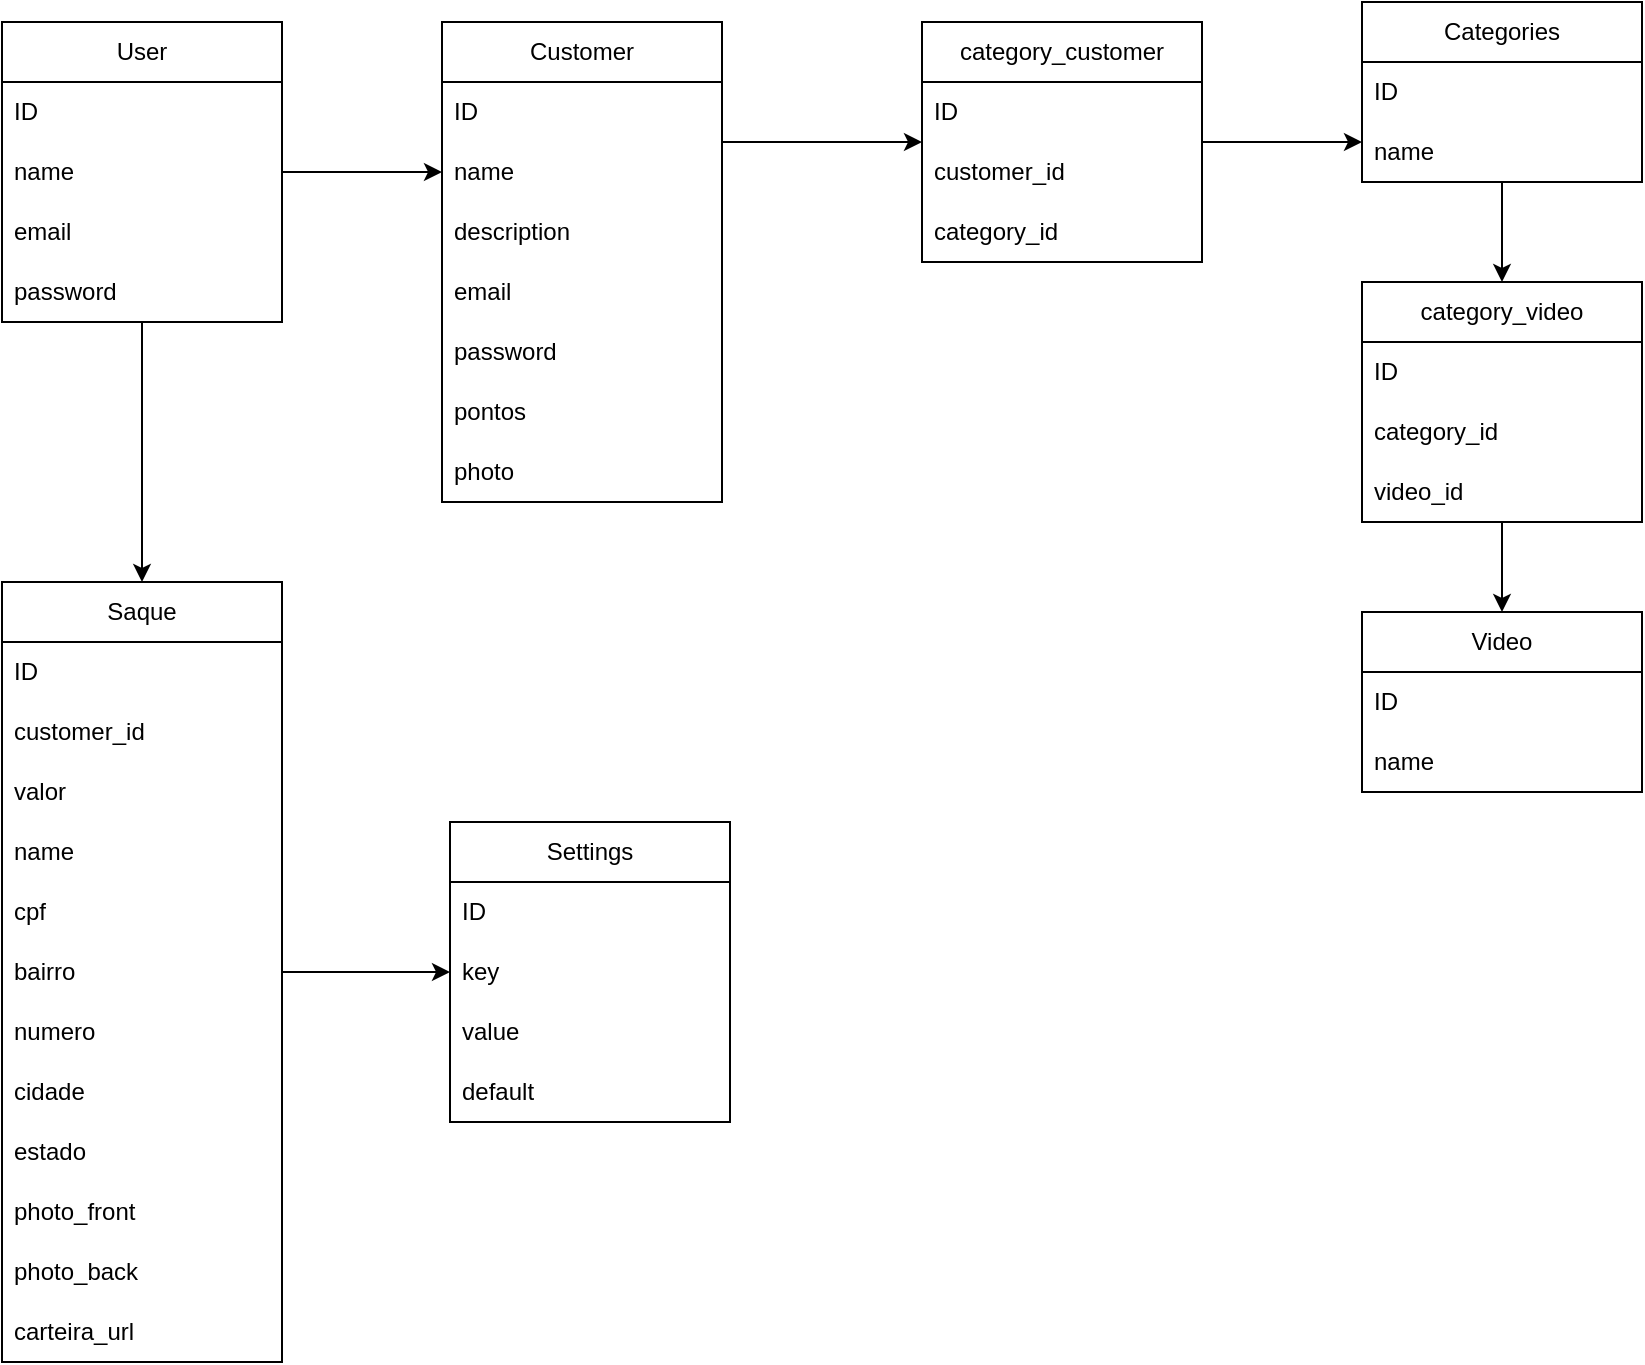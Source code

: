 <mxfile version="20.7.4" type="github">
  <diagram id="3THF8AHF86KwOt_dSBht" name="Página-1">
    <mxGraphModel dx="880" dy="447" grid="1" gridSize="10" guides="1" tooltips="1" connect="1" arrows="1" fold="1" page="1" pageScale="1" pageWidth="827" pageHeight="1169" math="0" shadow="0">
      <root>
        <mxCell id="0" />
        <mxCell id="1" parent="0" />
        <mxCell id="ilpA27uDQMiAP0xbMDra-12" value="" style="edgeStyle=orthogonalEdgeStyle;rounded=0;orthogonalLoop=1;jettySize=auto;html=1;" edge="1" parent="1" source="ilpA27uDQMiAP0xbMDra-2" target="ilpA27uDQMiAP0xbMDra-7">
          <mxGeometry relative="1" as="geometry">
            <Array as="points">
              <mxPoint x="260" y="155" />
              <mxPoint x="260" y="155" />
            </Array>
          </mxGeometry>
        </mxCell>
        <mxCell id="ilpA27uDQMiAP0xbMDra-28" value="" style="edgeStyle=orthogonalEdgeStyle;rounded=0;orthogonalLoop=1;jettySize=auto;html=1;" edge="1" parent="1" source="ilpA27uDQMiAP0xbMDra-2" target="ilpA27uDQMiAP0xbMDra-23">
          <mxGeometry relative="1" as="geometry" />
        </mxCell>
        <mxCell id="ilpA27uDQMiAP0xbMDra-2" value="User" style="swimlane;fontStyle=0;childLayout=stackLayout;horizontal=1;startSize=30;horizontalStack=0;resizeParent=1;resizeParentMax=0;resizeLast=0;collapsible=1;marginBottom=0;whiteSpace=wrap;html=1;" vertex="1" parent="1">
          <mxGeometry x="50" y="80" width="140" height="150" as="geometry" />
        </mxCell>
        <mxCell id="ilpA27uDQMiAP0xbMDra-3" value="ID" style="text;strokeColor=none;fillColor=none;align=left;verticalAlign=middle;spacingLeft=4;spacingRight=4;overflow=hidden;points=[[0,0.5],[1,0.5]];portConstraint=eastwest;rotatable=0;whiteSpace=wrap;html=1;" vertex="1" parent="ilpA27uDQMiAP0xbMDra-2">
          <mxGeometry y="30" width="140" height="30" as="geometry" />
        </mxCell>
        <mxCell id="ilpA27uDQMiAP0xbMDra-6" value="name" style="text;strokeColor=none;fillColor=none;align=left;verticalAlign=middle;spacingLeft=4;spacingRight=4;overflow=hidden;points=[[0,0.5],[1,0.5]];portConstraint=eastwest;rotatable=0;whiteSpace=wrap;html=1;" vertex="1" parent="ilpA27uDQMiAP0xbMDra-2">
          <mxGeometry y="60" width="140" height="30" as="geometry" />
        </mxCell>
        <mxCell id="ilpA27uDQMiAP0xbMDra-4" value="email" style="text;strokeColor=none;fillColor=none;align=left;verticalAlign=middle;spacingLeft=4;spacingRight=4;overflow=hidden;points=[[0,0.5],[1,0.5]];portConstraint=eastwest;rotatable=0;whiteSpace=wrap;html=1;" vertex="1" parent="ilpA27uDQMiAP0xbMDra-2">
          <mxGeometry y="90" width="140" height="30" as="geometry" />
        </mxCell>
        <mxCell id="ilpA27uDQMiAP0xbMDra-5" value="password" style="text;strokeColor=none;fillColor=none;align=left;verticalAlign=middle;spacingLeft=4;spacingRight=4;overflow=hidden;points=[[0,0.5],[1,0.5]];portConstraint=eastwest;rotatable=0;whiteSpace=wrap;html=1;" vertex="1" parent="ilpA27uDQMiAP0xbMDra-2">
          <mxGeometry y="120" width="140" height="30" as="geometry" />
        </mxCell>
        <mxCell id="ilpA27uDQMiAP0xbMDra-58" value="" style="edgeStyle=orthogonalEdgeStyle;rounded=0;orthogonalLoop=1;jettySize=auto;html=1;" edge="1" parent="1" source="ilpA27uDQMiAP0xbMDra-7" target="ilpA27uDQMiAP0xbMDra-52">
          <mxGeometry relative="1" as="geometry">
            <Array as="points">
              <mxPoint x="440" y="140" />
              <mxPoint x="440" y="140" />
            </Array>
          </mxGeometry>
        </mxCell>
        <mxCell id="ilpA27uDQMiAP0xbMDra-7" value="Customer" style="swimlane;fontStyle=0;childLayout=stackLayout;horizontal=1;startSize=30;horizontalStack=0;resizeParent=1;resizeParentMax=0;resizeLast=0;collapsible=1;marginBottom=0;whiteSpace=wrap;html=1;" vertex="1" parent="1">
          <mxGeometry x="270" y="80" width="140" height="240" as="geometry" />
        </mxCell>
        <mxCell id="ilpA27uDQMiAP0xbMDra-8" value="ID" style="text;strokeColor=none;fillColor=none;align=left;verticalAlign=middle;spacingLeft=4;spacingRight=4;overflow=hidden;points=[[0,0.5],[1,0.5]];portConstraint=eastwest;rotatable=0;whiteSpace=wrap;html=1;" vertex="1" parent="ilpA27uDQMiAP0xbMDra-7">
          <mxGeometry y="30" width="140" height="30" as="geometry" />
        </mxCell>
        <mxCell id="ilpA27uDQMiAP0xbMDra-9" value="name" style="text;strokeColor=none;fillColor=none;align=left;verticalAlign=middle;spacingLeft=4;spacingRight=4;overflow=hidden;points=[[0,0.5],[1,0.5]];portConstraint=eastwest;rotatable=0;whiteSpace=wrap;html=1;" vertex="1" parent="ilpA27uDQMiAP0xbMDra-7">
          <mxGeometry y="60" width="140" height="30" as="geometry" />
        </mxCell>
        <mxCell id="ilpA27uDQMiAP0xbMDra-73" value="description" style="text;strokeColor=none;fillColor=none;align=left;verticalAlign=middle;spacingLeft=4;spacingRight=4;overflow=hidden;points=[[0,0.5],[1,0.5]];portConstraint=eastwest;rotatable=0;whiteSpace=wrap;html=1;" vertex="1" parent="ilpA27uDQMiAP0xbMDra-7">
          <mxGeometry y="90" width="140" height="30" as="geometry" />
        </mxCell>
        <mxCell id="ilpA27uDQMiAP0xbMDra-27" value="email" style="text;strokeColor=none;fillColor=none;align=left;verticalAlign=middle;spacingLeft=4;spacingRight=4;overflow=hidden;points=[[0,0.5],[1,0.5]];portConstraint=eastwest;rotatable=0;whiteSpace=wrap;html=1;" vertex="1" parent="ilpA27uDQMiAP0xbMDra-7">
          <mxGeometry y="120" width="140" height="30" as="geometry" />
        </mxCell>
        <mxCell id="ilpA27uDQMiAP0xbMDra-36" value="password" style="text;strokeColor=none;fillColor=none;align=left;verticalAlign=middle;spacingLeft=4;spacingRight=4;overflow=hidden;points=[[0,0.5],[1,0.5]];portConstraint=eastwest;rotatable=0;whiteSpace=wrap;html=1;" vertex="1" parent="ilpA27uDQMiAP0xbMDra-7">
          <mxGeometry y="150" width="140" height="30" as="geometry" />
        </mxCell>
        <mxCell id="ilpA27uDQMiAP0xbMDra-37" value="pontos" style="text;strokeColor=none;fillColor=none;align=left;verticalAlign=middle;spacingLeft=4;spacingRight=4;overflow=hidden;points=[[0,0.5],[1,0.5]];portConstraint=eastwest;rotatable=0;whiteSpace=wrap;html=1;" vertex="1" parent="ilpA27uDQMiAP0xbMDra-7">
          <mxGeometry y="180" width="140" height="30" as="geometry" />
        </mxCell>
        <mxCell id="ilpA27uDQMiAP0xbMDra-72" value="photo" style="text;strokeColor=none;fillColor=none;align=left;verticalAlign=middle;spacingLeft=4;spacingRight=4;overflow=hidden;points=[[0,0.5],[1,0.5]];portConstraint=eastwest;rotatable=0;whiteSpace=wrap;html=1;" vertex="1" parent="ilpA27uDQMiAP0xbMDra-7">
          <mxGeometry y="210" width="140" height="30" as="geometry" />
        </mxCell>
        <mxCell id="ilpA27uDQMiAP0xbMDra-21" value="" style="edgeStyle=orthogonalEdgeStyle;rounded=0;orthogonalLoop=1;jettySize=auto;html=1;" edge="1" parent="1" source="ilpA27uDQMiAP0xbMDra-14" target="ilpA27uDQMiAP0xbMDra-18">
          <mxGeometry relative="1" as="geometry" />
        </mxCell>
        <mxCell id="ilpA27uDQMiAP0xbMDra-14" value="Categories" style="swimlane;fontStyle=0;childLayout=stackLayout;horizontal=1;startSize=30;horizontalStack=0;resizeParent=1;resizeParentMax=0;resizeLast=0;collapsible=1;marginBottom=0;whiteSpace=wrap;html=1;" vertex="1" parent="1">
          <mxGeometry x="730" y="70" width="140" height="90" as="geometry" />
        </mxCell>
        <mxCell id="ilpA27uDQMiAP0xbMDra-15" value="ID" style="text;strokeColor=none;fillColor=none;align=left;verticalAlign=middle;spacingLeft=4;spacingRight=4;overflow=hidden;points=[[0,0.5],[1,0.5]];portConstraint=eastwest;rotatable=0;whiteSpace=wrap;html=1;" vertex="1" parent="ilpA27uDQMiAP0xbMDra-14">
          <mxGeometry y="30" width="140" height="30" as="geometry" />
        </mxCell>
        <mxCell id="ilpA27uDQMiAP0xbMDra-16" value="name" style="text;strokeColor=none;fillColor=none;align=left;verticalAlign=middle;spacingLeft=4;spacingRight=4;overflow=hidden;points=[[0,0.5],[1,0.5]];portConstraint=eastwest;rotatable=0;whiteSpace=wrap;html=1;" vertex="1" parent="ilpA27uDQMiAP0xbMDra-14">
          <mxGeometry y="60" width="140" height="30" as="geometry" />
        </mxCell>
        <mxCell id="ilpA27uDQMiAP0xbMDra-50" value="" style="edgeStyle=orthogonalEdgeStyle;rounded=0;orthogonalLoop=1;jettySize=auto;html=1;" edge="1" parent="1" source="ilpA27uDQMiAP0xbMDra-18" target="ilpA27uDQMiAP0xbMDra-47">
          <mxGeometry relative="1" as="geometry" />
        </mxCell>
        <mxCell id="ilpA27uDQMiAP0xbMDra-18" value="category_video" style="swimlane;fontStyle=0;childLayout=stackLayout;horizontal=1;startSize=30;horizontalStack=0;resizeParent=1;resizeParentMax=0;resizeLast=0;collapsible=1;marginBottom=0;whiteSpace=wrap;html=1;" vertex="1" parent="1">
          <mxGeometry x="730" y="210" width="140" height="120" as="geometry" />
        </mxCell>
        <mxCell id="ilpA27uDQMiAP0xbMDra-19" value="ID" style="text;strokeColor=none;fillColor=none;align=left;verticalAlign=middle;spacingLeft=4;spacingRight=4;overflow=hidden;points=[[0,0.5],[1,0.5]];portConstraint=eastwest;rotatable=0;whiteSpace=wrap;html=1;" vertex="1" parent="ilpA27uDQMiAP0xbMDra-18">
          <mxGeometry y="30" width="140" height="30" as="geometry" />
        </mxCell>
        <mxCell id="ilpA27uDQMiAP0xbMDra-20" value="category_id" style="text;strokeColor=none;fillColor=none;align=left;verticalAlign=middle;spacingLeft=4;spacingRight=4;overflow=hidden;points=[[0,0.5],[1,0.5]];portConstraint=eastwest;rotatable=0;whiteSpace=wrap;html=1;" vertex="1" parent="ilpA27uDQMiAP0xbMDra-18">
          <mxGeometry y="60" width="140" height="30" as="geometry" />
        </mxCell>
        <mxCell id="ilpA27uDQMiAP0xbMDra-51" value="video_id" style="text;strokeColor=none;fillColor=none;align=left;verticalAlign=middle;spacingLeft=4;spacingRight=4;overflow=hidden;points=[[0,0.5],[1,0.5]];portConstraint=eastwest;rotatable=0;whiteSpace=wrap;html=1;" vertex="1" parent="ilpA27uDQMiAP0xbMDra-18">
          <mxGeometry y="90" width="140" height="30" as="geometry" />
        </mxCell>
        <mxCell id="ilpA27uDQMiAP0xbMDra-43" value="" style="edgeStyle=orthogonalEdgeStyle;rounded=0;orthogonalLoop=1;jettySize=auto;html=1;" edge="1" parent="1" source="ilpA27uDQMiAP0xbMDra-23" target="ilpA27uDQMiAP0xbMDra-39">
          <mxGeometry relative="1" as="geometry" />
        </mxCell>
        <mxCell id="ilpA27uDQMiAP0xbMDra-23" value="Saque" style="swimlane;fontStyle=0;childLayout=stackLayout;horizontal=1;startSize=30;horizontalStack=0;resizeParent=1;resizeParentMax=0;resizeLast=0;collapsible=1;marginBottom=0;whiteSpace=wrap;html=1;" vertex="1" parent="1">
          <mxGeometry x="50" y="360" width="140" height="390" as="geometry" />
        </mxCell>
        <mxCell id="ilpA27uDQMiAP0xbMDra-24" value="ID" style="text;strokeColor=none;fillColor=none;align=left;verticalAlign=middle;spacingLeft=4;spacingRight=4;overflow=hidden;points=[[0,0.5],[1,0.5]];portConstraint=eastwest;rotatable=0;whiteSpace=wrap;html=1;" vertex="1" parent="ilpA27uDQMiAP0xbMDra-23">
          <mxGeometry y="30" width="140" height="30" as="geometry" />
        </mxCell>
        <mxCell id="ilpA27uDQMiAP0xbMDra-25" value="customer_id" style="text;strokeColor=none;fillColor=none;align=left;verticalAlign=middle;spacingLeft=4;spacingRight=4;overflow=hidden;points=[[0,0.5],[1,0.5]];portConstraint=eastwest;rotatable=0;whiteSpace=wrap;html=1;" vertex="1" parent="ilpA27uDQMiAP0xbMDra-23">
          <mxGeometry y="60" width="140" height="30" as="geometry" />
        </mxCell>
        <mxCell id="ilpA27uDQMiAP0xbMDra-64" value="valor" style="text;strokeColor=none;fillColor=none;align=left;verticalAlign=middle;spacingLeft=4;spacingRight=4;overflow=hidden;points=[[0,0.5],[1,0.5]];portConstraint=eastwest;rotatable=0;whiteSpace=wrap;html=1;" vertex="1" parent="ilpA27uDQMiAP0xbMDra-23">
          <mxGeometry y="90" width="140" height="30" as="geometry" />
        </mxCell>
        <mxCell id="ilpA27uDQMiAP0xbMDra-65" value="name" style="text;strokeColor=none;fillColor=none;align=left;verticalAlign=middle;spacingLeft=4;spacingRight=4;overflow=hidden;points=[[0,0.5],[1,0.5]];portConstraint=eastwest;rotatable=0;whiteSpace=wrap;html=1;" vertex="1" parent="ilpA27uDQMiAP0xbMDra-23">
          <mxGeometry y="120" width="140" height="30" as="geometry" />
        </mxCell>
        <mxCell id="ilpA27uDQMiAP0xbMDra-66" value="cpf" style="text;strokeColor=none;fillColor=none;align=left;verticalAlign=middle;spacingLeft=4;spacingRight=4;overflow=hidden;points=[[0,0.5],[1,0.5]];portConstraint=eastwest;rotatable=0;whiteSpace=wrap;html=1;" vertex="1" parent="ilpA27uDQMiAP0xbMDra-23">
          <mxGeometry y="150" width="140" height="30" as="geometry" />
        </mxCell>
        <mxCell id="ilpA27uDQMiAP0xbMDra-26" value="bairro" style="text;strokeColor=none;fillColor=none;align=left;verticalAlign=middle;spacingLeft=4;spacingRight=4;overflow=hidden;points=[[0,0.5],[1,0.5]];portConstraint=eastwest;rotatable=0;whiteSpace=wrap;html=1;" vertex="1" parent="ilpA27uDQMiAP0xbMDra-23">
          <mxGeometry y="180" width="140" height="30" as="geometry" />
        </mxCell>
        <mxCell id="ilpA27uDQMiAP0xbMDra-67" value="numero" style="text;strokeColor=none;fillColor=none;align=left;verticalAlign=middle;spacingLeft=4;spacingRight=4;overflow=hidden;points=[[0,0.5],[1,0.5]];portConstraint=eastwest;rotatable=0;whiteSpace=wrap;html=1;" vertex="1" parent="ilpA27uDQMiAP0xbMDra-23">
          <mxGeometry y="210" width="140" height="30" as="geometry" />
        </mxCell>
        <mxCell id="ilpA27uDQMiAP0xbMDra-68" value="cidade" style="text;strokeColor=none;fillColor=none;align=left;verticalAlign=middle;spacingLeft=4;spacingRight=4;overflow=hidden;points=[[0,0.5],[1,0.5]];portConstraint=eastwest;rotatable=0;whiteSpace=wrap;html=1;" vertex="1" parent="ilpA27uDQMiAP0xbMDra-23">
          <mxGeometry y="240" width="140" height="30" as="geometry" />
        </mxCell>
        <mxCell id="ilpA27uDQMiAP0xbMDra-69" value="estado" style="text;strokeColor=none;fillColor=none;align=left;verticalAlign=middle;spacingLeft=4;spacingRight=4;overflow=hidden;points=[[0,0.5],[1,0.5]];portConstraint=eastwest;rotatable=0;whiteSpace=wrap;html=1;" vertex="1" parent="ilpA27uDQMiAP0xbMDra-23">
          <mxGeometry y="270" width="140" height="30" as="geometry" />
        </mxCell>
        <mxCell id="ilpA27uDQMiAP0xbMDra-70" value="photo_front" style="text;strokeColor=none;fillColor=none;align=left;verticalAlign=middle;spacingLeft=4;spacingRight=4;overflow=hidden;points=[[0,0.5],[1,0.5]];portConstraint=eastwest;rotatable=0;whiteSpace=wrap;html=1;" vertex="1" parent="ilpA27uDQMiAP0xbMDra-23">
          <mxGeometry y="300" width="140" height="30" as="geometry" />
        </mxCell>
        <mxCell id="ilpA27uDQMiAP0xbMDra-71" value="photo_back" style="text;strokeColor=none;fillColor=none;align=left;verticalAlign=middle;spacingLeft=4;spacingRight=4;overflow=hidden;points=[[0,0.5],[1,0.5]];portConstraint=eastwest;rotatable=0;whiteSpace=wrap;html=1;" vertex="1" parent="ilpA27uDQMiAP0xbMDra-23">
          <mxGeometry y="330" width="140" height="30" as="geometry" />
        </mxCell>
        <mxCell id="ilpA27uDQMiAP0xbMDra-75" value="carteira_url" style="text;strokeColor=none;fillColor=none;align=left;verticalAlign=middle;spacingLeft=4;spacingRight=4;overflow=hidden;points=[[0,0.5],[1,0.5]];portConstraint=eastwest;rotatable=0;whiteSpace=wrap;html=1;" vertex="1" parent="ilpA27uDQMiAP0xbMDra-23">
          <mxGeometry y="360" width="140" height="30" as="geometry" />
        </mxCell>
        <mxCell id="ilpA27uDQMiAP0xbMDra-39" value="Settings" style="swimlane;fontStyle=0;childLayout=stackLayout;horizontal=1;startSize=30;horizontalStack=0;resizeParent=1;resizeParentMax=0;resizeLast=0;collapsible=1;marginBottom=0;whiteSpace=wrap;html=1;" vertex="1" parent="1">
          <mxGeometry x="274" y="480" width="140" height="150" as="geometry" />
        </mxCell>
        <mxCell id="ilpA27uDQMiAP0xbMDra-40" value="ID" style="text;strokeColor=none;fillColor=none;align=left;verticalAlign=middle;spacingLeft=4;spacingRight=4;overflow=hidden;points=[[0,0.5],[1,0.5]];portConstraint=eastwest;rotatable=0;whiteSpace=wrap;html=1;" vertex="1" parent="ilpA27uDQMiAP0xbMDra-39">
          <mxGeometry y="30" width="140" height="30" as="geometry" />
        </mxCell>
        <mxCell id="ilpA27uDQMiAP0xbMDra-41" value="key" style="text;strokeColor=none;fillColor=none;align=left;verticalAlign=middle;spacingLeft=4;spacingRight=4;overflow=hidden;points=[[0,0.5],[1,0.5]];portConstraint=eastwest;rotatable=0;whiteSpace=wrap;html=1;" vertex="1" parent="ilpA27uDQMiAP0xbMDra-39">
          <mxGeometry y="60" width="140" height="30" as="geometry" />
        </mxCell>
        <mxCell id="ilpA27uDQMiAP0xbMDra-42" value="value" style="text;strokeColor=none;fillColor=none;align=left;verticalAlign=middle;spacingLeft=4;spacingRight=4;overflow=hidden;points=[[0,0.5],[1,0.5]];portConstraint=eastwest;rotatable=0;whiteSpace=wrap;html=1;" vertex="1" parent="ilpA27uDQMiAP0xbMDra-39">
          <mxGeometry y="90" width="140" height="30" as="geometry" />
        </mxCell>
        <mxCell id="ilpA27uDQMiAP0xbMDra-44" value="default" style="text;strokeColor=none;fillColor=none;align=left;verticalAlign=middle;spacingLeft=4;spacingRight=4;overflow=hidden;points=[[0,0.5],[1,0.5]];portConstraint=eastwest;rotatable=0;whiteSpace=wrap;html=1;" vertex="1" parent="ilpA27uDQMiAP0xbMDra-39">
          <mxGeometry y="120" width="140" height="30" as="geometry" />
        </mxCell>
        <mxCell id="ilpA27uDQMiAP0xbMDra-47" value="Video" style="swimlane;fontStyle=0;childLayout=stackLayout;horizontal=1;startSize=30;horizontalStack=0;resizeParent=1;resizeParentMax=0;resizeLast=0;collapsible=1;marginBottom=0;whiteSpace=wrap;html=1;" vertex="1" parent="1">
          <mxGeometry x="730" y="375" width="140" height="90" as="geometry" />
        </mxCell>
        <mxCell id="ilpA27uDQMiAP0xbMDra-48" value="ID" style="text;strokeColor=none;fillColor=none;align=left;verticalAlign=middle;spacingLeft=4;spacingRight=4;overflow=hidden;points=[[0,0.5],[1,0.5]];portConstraint=eastwest;rotatable=0;whiteSpace=wrap;html=1;" vertex="1" parent="ilpA27uDQMiAP0xbMDra-47">
          <mxGeometry y="30" width="140" height="30" as="geometry" />
        </mxCell>
        <mxCell id="ilpA27uDQMiAP0xbMDra-49" value="name" style="text;strokeColor=none;fillColor=none;align=left;verticalAlign=middle;spacingLeft=4;spacingRight=4;overflow=hidden;points=[[0,0.5],[1,0.5]];portConstraint=eastwest;rotatable=0;whiteSpace=wrap;html=1;" vertex="1" parent="ilpA27uDQMiAP0xbMDra-47">
          <mxGeometry y="60" width="140" height="30" as="geometry" />
        </mxCell>
        <mxCell id="ilpA27uDQMiAP0xbMDra-59" value="" style="edgeStyle=orthogonalEdgeStyle;rounded=0;orthogonalLoop=1;jettySize=auto;html=1;" edge="1" parent="1" source="ilpA27uDQMiAP0xbMDra-52" target="ilpA27uDQMiAP0xbMDra-16">
          <mxGeometry relative="1" as="geometry">
            <Array as="points">
              <mxPoint x="700" y="140" />
              <mxPoint x="700" y="140" />
            </Array>
          </mxGeometry>
        </mxCell>
        <mxCell id="ilpA27uDQMiAP0xbMDra-52" value="category_customer" style="swimlane;fontStyle=0;childLayout=stackLayout;horizontal=1;startSize=30;horizontalStack=0;resizeParent=1;resizeParentMax=0;resizeLast=0;collapsible=1;marginBottom=0;whiteSpace=wrap;html=1;" vertex="1" parent="1">
          <mxGeometry x="510" y="80" width="140" height="120" as="geometry" />
        </mxCell>
        <mxCell id="ilpA27uDQMiAP0xbMDra-53" value="ID" style="text;strokeColor=none;fillColor=none;align=left;verticalAlign=middle;spacingLeft=4;spacingRight=4;overflow=hidden;points=[[0,0.5],[1,0.5]];portConstraint=eastwest;rotatable=0;whiteSpace=wrap;html=1;" vertex="1" parent="ilpA27uDQMiAP0xbMDra-52">
          <mxGeometry y="30" width="140" height="30" as="geometry" />
        </mxCell>
        <mxCell id="ilpA27uDQMiAP0xbMDra-54" value="customer_id" style="text;strokeColor=none;fillColor=none;align=left;verticalAlign=middle;spacingLeft=4;spacingRight=4;overflow=hidden;points=[[0,0.5],[1,0.5]];portConstraint=eastwest;rotatable=0;whiteSpace=wrap;html=1;" vertex="1" parent="ilpA27uDQMiAP0xbMDra-52">
          <mxGeometry y="60" width="140" height="30" as="geometry" />
        </mxCell>
        <mxCell id="ilpA27uDQMiAP0xbMDra-55" value="category_id" style="text;strokeColor=none;fillColor=none;align=left;verticalAlign=middle;spacingLeft=4;spacingRight=4;overflow=hidden;points=[[0,0.5],[1,0.5]];portConstraint=eastwest;rotatable=0;whiteSpace=wrap;html=1;" vertex="1" parent="ilpA27uDQMiAP0xbMDra-52">
          <mxGeometry y="90" width="140" height="30" as="geometry" />
        </mxCell>
      </root>
    </mxGraphModel>
  </diagram>
</mxfile>
